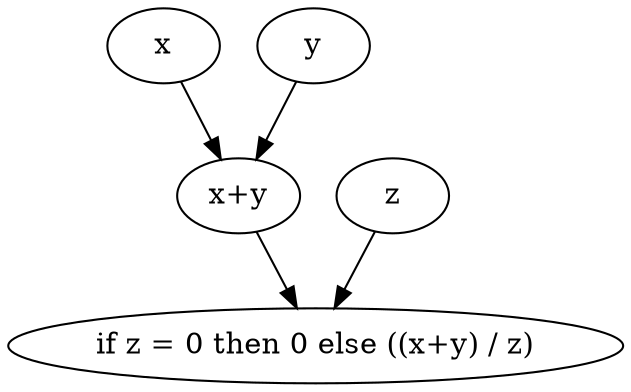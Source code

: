 digraph if {
X [label="x"]
Y [label="y"]
Z [label="z"]

E1 [label="x+y"]
E2 [label="if z = 0 then 0 else ((x+y) / z)"]

X->E1
Y->E1
Z->E2
E1->E2
}